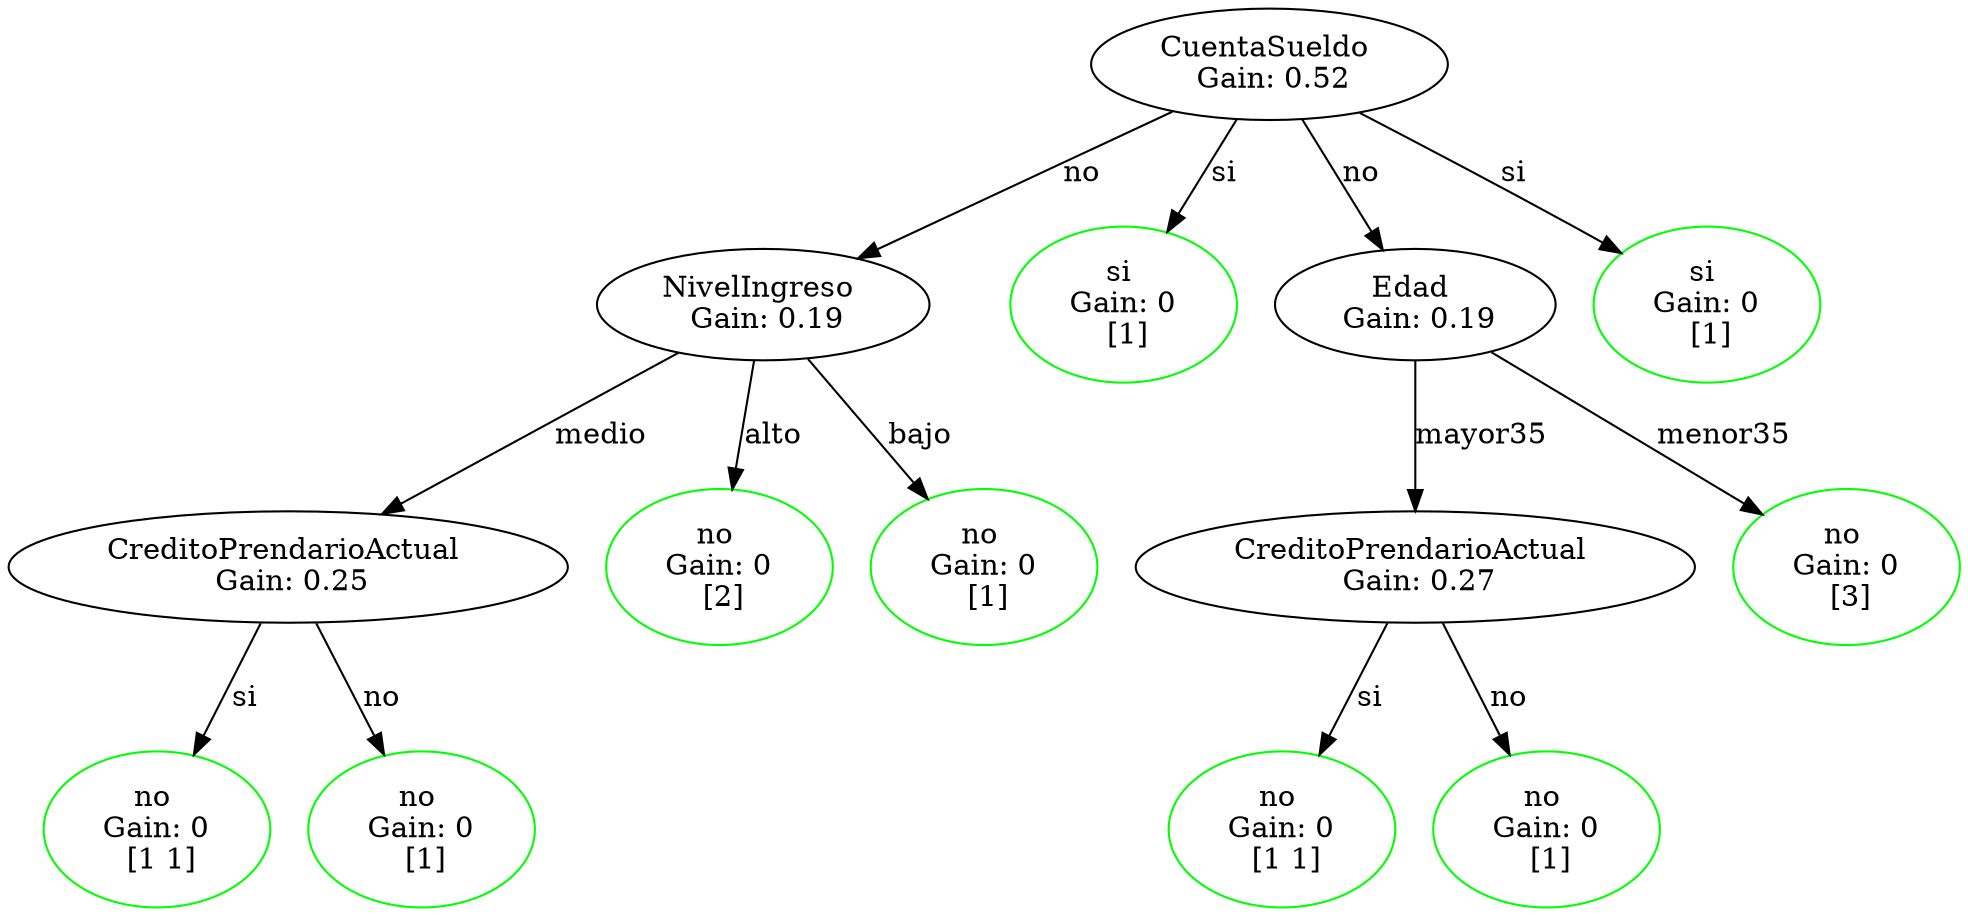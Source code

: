 digraph {
	0 [label="CuentaSueldo 
 Gain: 0.31"]
	1 [label="NivelIngreso 
 Gain: 0.19"]
	0 -> 1 [label=no splines=line]
	2 [label="CreditoPrendarioActual 
 Gain: 0.25"]
	1 -> 2 [label=medio splines=line]
	3 [label="no 
 Gain: 0 
 [1 1]" color=green]
	2 -> 3 [label=si splines=line]
	4 [label="no 
 Gain: 0 
 [1]" color=green]
	2 -> 4 [label=no splines=line]
	5 [label="no 
 Gain: 0 
 [2]" color=green]
	1 -> 5 [label=alto splines=line]
	6 [label="no 
 Gain: 0 
 [1]" color=green]
	1 -> 6 [label=bajo splines=line]
	7 [label="si 
 Gain: 0 
 [1]" color=green]
	0 -> 7 [label=si splines=line]
	0 [label="CuentaSueldo 
 Gain: 0.52"]
	8 [label="Edad 
 Gain: 0.19"]
	0 -> 8 [label=no splines=line]
	9 [label="CreditoPrendarioActual 
 Gain: 0.27"]
	8 -> 9 [label=mayor35 splines=line]
	10 [label="no 
 Gain: 0 
 [1 1]" color=green]
	9 -> 10 [label=si splines=line]
	11 [label="no 
 Gain: 0 
 [1]" color=green]
	9 -> 11 [label=no splines=line]
	12 [label="no 
 Gain: 0 
 [3]" color=green]
	8 -> 12 [label=menor35 splines=line]
	13 [label="si 
 Gain: 0 
 [1]" color=green]
	0 -> 13 [label=si splines=line]
}
